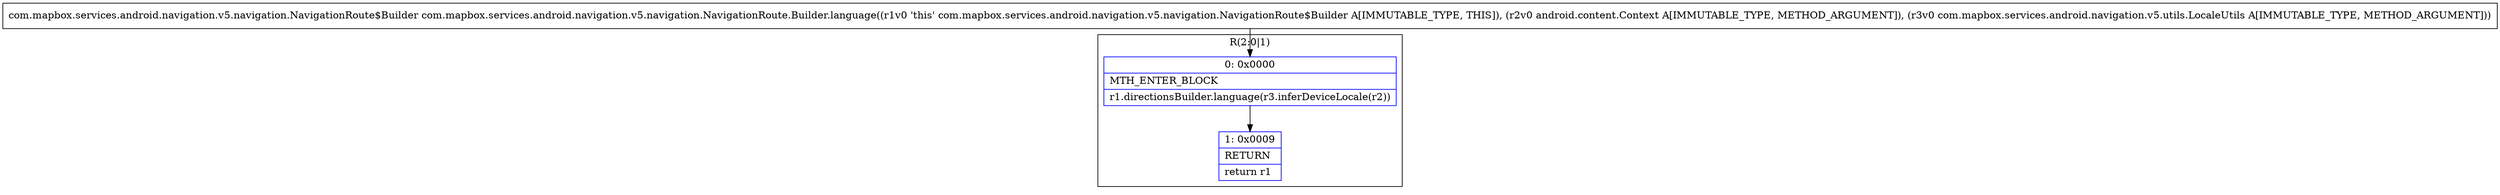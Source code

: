 digraph "CFG forcom.mapbox.services.android.navigation.v5.navigation.NavigationRoute.Builder.language(Landroid\/content\/Context;Lcom\/mapbox\/services\/android\/navigation\/v5\/utils\/LocaleUtils;)Lcom\/mapbox\/services\/android\/navigation\/v5\/navigation\/NavigationRoute$Builder;" {
subgraph cluster_Region_1894454651 {
label = "R(2:0|1)";
node [shape=record,color=blue];
Node_0 [shape=record,label="{0\:\ 0x0000|MTH_ENTER_BLOCK\l|r1.directionsBuilder.language(r3.inferDeviceLocale(r2))\l}"];
Node_1 [shape=record,label="{1\:\ 0x0009|RETURN\l|return r1\l}"];
}
MethodNode[shape=record,label="{com.mapbox.services.android.navigation.v5.navigation.NavigationRoute$Builder com.mapbox.services.android.navigation.v5.navigation.NavigationRoute.Builder.language((r1v0 'this' com.mapbox.services.android.navigation.v5.navigation.NavigationRoute$Builder A[IMMUTABLE_TYPE, THIS]), (r2v0 android.content.Context A[IMMUTABLE_TYPE, METHOD_ARGUMENT]), (r3v0 com.mapbox.services.android.navigation.v5.utils.LocaleUtils A[IMMUTABLE_TYPE, METHOD_ARGUMENT])) }"];
MethodNode -> Node_0;
Node_0 -> Node_1;
}

